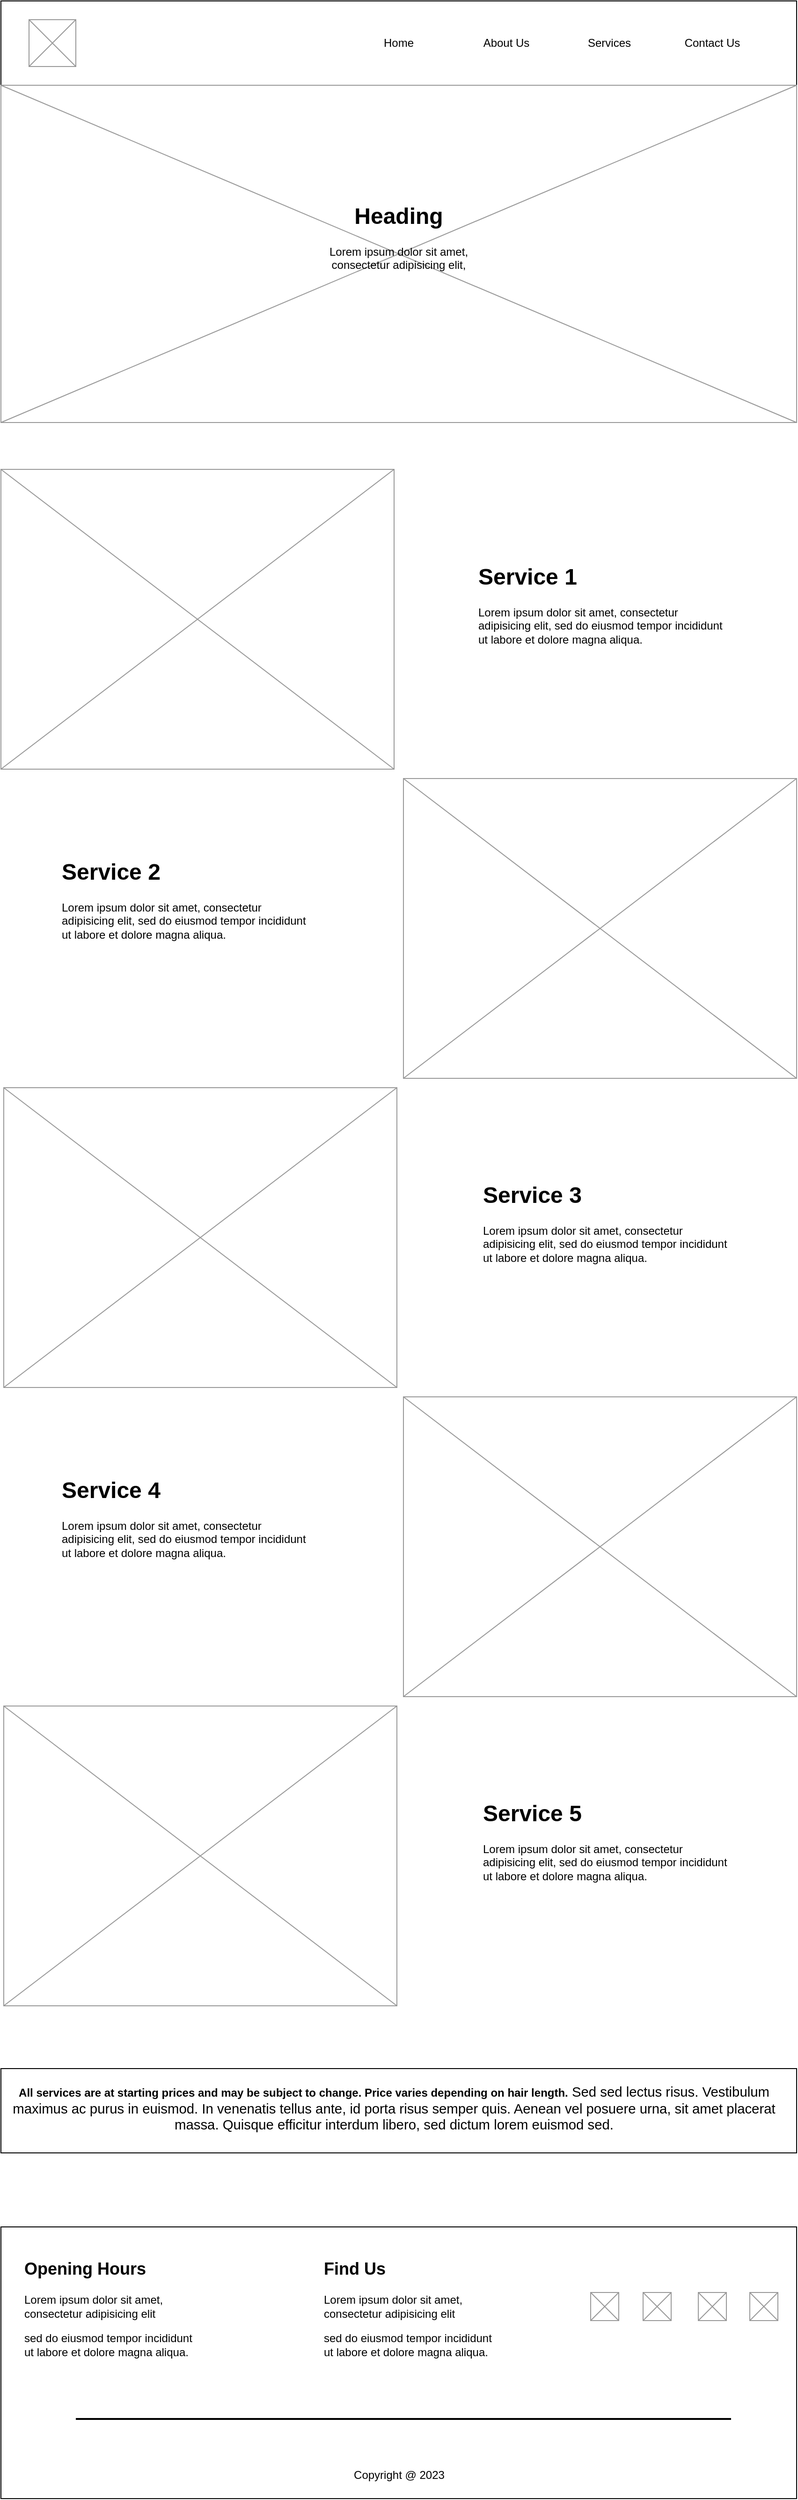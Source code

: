 <mxfile version="22.0.3" type="device">
  <diagram name="Page-1" id="f9U9xa3w1w7x5-3gpHlx">
    <mxGraphModel dx="1098" dy="828" grid="1" gridSize="10" guides="1" tooltips="1" connect="1" arrows="1" fold="1" page="1" pageScale="1" pageWidth="850" pageHeight="1100" math="0" shadow="0">
      <root>
        <mxCell id="0" />
        <mxCell id="1" parent="0" />
        <mxCell id="l4FqqeskqXj6y2RGuVp2-1" value="" style="rounded=0;whiteSpace=wrap;html=1;" vertex="1" parent="1">
          <mxGeometry width="850" height="90" as="geometry" />
        </mxCell>
        <mxCell id="l4FqqeskqXj6y2RGuVp2-2" style="edgeStyle=orthogonalEdgeStyle;rounded=0;orthogonalLoop=1;jettySize=auto;html=1;exitX=0.5;exitY=1;exitDx=0;exitDy=0;" edge="1" parent="1" source="l4FqqeskqXj6y2RGuVp2-1" target="l4FqqeskqXj6y2RGuVp2-1">
          <mxGeometry relative="1" as="geometry" />
        </mxCell>
        <mxCell id="l4FqqeskqXj6y2RGuVp2-3" value="" style="verticalLabelPosition=bottom;shadow=0;dashed=0;align=center;html=1;verticalAlign=top;strokeWidth=1;shape=mxgraph.mockup.graphics.simpleIcon;strokeColor=#999999;fontSize=13;fontColor=#0066CC;" vertex="1" parent="1">
          <mxGeometry x="30" y="20" width="50" height="50" as="geometry" />
        </mxCell>
        <mxCell id="l4FqqeskqXj6y2RGuVp2-4" value="Home" style="text;html=1;strokeColor=none;fillColor=none;align=center;verticalAlign=middle;whiteSpace=wrap;rounded=0;" vertex="1" parent="1">
          <mxGeometry x="385" y="30" width="80" height="30" as="geometry" />
        </mxCell>
        <mxCell id="l4FqqeskqXj6y2RGuVp2-5" value="Services" style="text;html=1;strokeColor=none;fillColor=none;align=center;verticalAlign=middle;whiteSpace=wrap;rounded=0;" vertex="1" parent="1">
          <mxGeometry x="610" y="30" width="80" height="30" as="geometry" />
        </mxCell>
        <mxCell id="l4FqqeskqXj6y2RGuVp2-6" value="About Us" style="text;html=1;strokeColor=none;fillColor=none;align=center;verticalAlign=middle;whiteSpace=wrap;rounded=0;" vertex="1" parent="1">
          <mxGeometry x="500" y="30" width="80" height="30" as="geometry" />
        </mxCell>
        <mxCell id="l4FqqeskqXj6y2RGuVp2-7" value="Contact Us" style="text;html=1;strokeColor=none;fillColor=none;align=center;verticalAlign=middle;whiteSpace=wrap;rounded=0;" vertex="1" parent="1">
          <mxGeometry x="720" y="30" width="80" height="30" as="geometry" />
        </mxCell>
        <mxCell id="l4FqqeskqXj6y2RGuVp2-8" value="" style="verticalLabelPosition=bottom;shadow=0;dashed=0;align=center;html=1;verticalAlign=top;strokeWidth=1;shape=mxgraph.mockup.graphics.simpleIcon;strokeColor=#999999;fontSize=13;fontColor=#0066CC;" vertex="1" parent="1">
          <mxGeometry y="90" width="850" height="360" as="geometry" />
        </mxCell>
        <mxCell id="l4FqqeskqXj6y2RGuVp2-9" value="&lt;h1&gt;Heading&lt;/h1&gt;&lt;p&gt;Lorem ipsum dolor sit amet, consectetur adipisicing elit,&lt;/p&gt;" style="text;html=1;strokeColor=none;fillColor=none;spacing=5;spacingTop=-20;whiteSpace=wrap;overflow=hidden;rounded=0;align=center;" vertex="1" parent="1">
          <mxGeometry x="335" y="210" width="180" height="90" as="geometry" />
        </mxCell>
        <mxCell id="l4FqqeskqXj6y2RGuVp2-10" value="" style="rounded=0;whiteSpace=wrap;html=1;" vertex="1" parent="1">
          <mxGeometry y="2376" width="850" height="290" as="geometry" />
        </mxCell>
        <mxCell id="l4FqqeskqXj6y2RGuVp2-11" value="&lt;h2&gt;Opening Hours&amp;nbsp;&lt;/h2&gt;&lt;p&gt;Lorem ipsum dolor sit amet, consectetur adipisicing elit&lt;/p&gt;&lt;p&gt;sed do eiusmod tempor incididunt ut labore et dolore magna aliqua.&lt;br&gt;&lt;/p&gt;" style="text;html=1;strokeColor=none;fillColor=none;spacing=5;spacingTop=-20;whiteSpace=wrap;overflow=hidden;rounded=0;" vertex="1" parent="1">
          <mxGeometry x="20" y="2406" width="190" height="120" as="geometry" />
        </mxCell>
        <mxCell id="l4FqqeskqXj6y2RGuVp2-12" value="&lt;h2&gt;Find Us&lt;/h2&gt;&lt;p&gt;Lorem ipsum dolor sit amet, consectetur adipisicing elit&lt;/p&gt;&lt;p&gt;sed do eiusmod tempor incididunt ut labore et dolore magna aliqua.&lt;br&gt;&lt;/p&gt;" style="text;html=1;strokeColor=none;fillColor=none;spacing=5;spacingTop=-20;whiteSpace=wrap;overflow=hidden;rounded=0;" vertex="1" parent="1">
          <mxGeometry x="340" y="2406" width="190" height="120" as="geometry" />
        </mxCell>
        <mxCell id="l4FqqeskqXj6y2RGuVp2-13" value="" style="verticalLabelPosition=bottom;shadow=0;dashed=0;align=center;html=1;verticalAlign=top;strokeWidth=1;shape=mxgraph.mockup.graphics.simpleIcon;strokeColor=#999999;fontSize=13;fontColor=#0066CC;" vertex="1" parent="1">
          <mxGeometry x="800" y="2446" width="30" height="30" as="geometry" />
        </mxCell>
        <mxCell id="l4FqqeskqXj6y2RGuVp2-14" value="" style="verticalLabelPosition=bottom;shadow=0;dashed=0;align=center;html=1;verticalAlign=top;strokeWidth=1;shape=mxgraph.mockup.graphics.simpleIcon;strokeColor=#999999;fontSize=13;fontColor=#0066CC;" vertex="1" parent="1">
          <mxGeometry x="745" y="2446" width="30" height="30" as="geometry" />
        </mxCell>
        <mxCell id="l4FqqeskqXj6y2RGuVp2-15" value="" style="verticalLabelPosition=bottom;shadow=0;dashed=0;align=center;html=1;verticalAlign=top;strokeWidth=1;shape=mxgraph.mockup.graphics.simpleIcon;strokeColor=#999999;fontSize=13;fontColor=#0066CC;" vertex="1" parent="1">
          <mxGeometry x="630" y="2446" width="30" height="30" as="geometry" />
        </mxCell>
        <mxCell id="l4FqqeskqXj6y2RGuVp2-16" value="" style="verticalLabelPosition=bottom;shadow=0;dashed=0;align=center;html=1;verticalAlign=top;strokeWidth=1;shape=mxgraph.mockup.graphics.simpleIcon;strokeColor=#999999;fontSize=13;fontColor=#0066CC;" vertex="1" parent="1">
          <mxGeometry x="686" y="2446" width="30" height="30" as="geometry" />
        </mxCell>
        <mxCell id="l4FqqeskqXj6y2RGuVp2-17" value="Copyright @ 2023" style="text;html=1;strokeColor=none;fillColor=none;align=center;verticalAlign=middle;whiteSpace=wrap;rounded=0;" vertex="1" parent="1">
          <mxGeometry x="353" y="2626" width="145" height="30" as="geometry" />
        </mxCell>
        <mxCell id="l4FqqeskqXj6y2RGuVp2-18" value="" style="line;strokeWidth=2;html=1;" vertex="1" parent="1">
          <mxGeometry x="80" y="2576" width="700" height="10" as="geometry" />
        </mxCell>
        <mxCell id="l4FqqeskqXj6y2RGuVp2-19" value="" style="verticalLabelPosition=bottom;shadow=0;dashed=0;align=center;html=1;verticalAlign=top;strokeWidth=1;shape=mxgraph.mockup.graphics.simpleIcon;strokeColor=#999999;fontSize=13;fontColor=#0066CC;" vertex="1" parent="1">
          <mxGeometry x="430" y="830" width="420" height="320" as="geometry" />
        </mxCell>
        <mxCell id="l4FqqeskqXj6y2RGuVp2-20" value="&lt;h1&gt;Service 2&lt;/h1&gt;&lt;p&gt;Lorem ipsum dolor sit amet, consectetur adipisicing elit, sed do eiusmod tempor incididunt ut labore et dolore magna aliqua.&lt;/p&gt;" style="text;html=1;strokeColor=none;fillColor=none;spacing=5;spacingTop=-20;whiteSpace=wrap;overflow=hidden;rounded=0;" vertex="1" parent="1">
          <mxGeometry x="60" y="910" width="280" height="130" as="geometry" />
        </mxCell>
        <mxCell id="l4FqqeskqXj6y2RGuVp2-21" value="" style="verticalLabelPosition=bottom;shadow=0;dashed=0;align=center;html=1;verticalAlign=top;strokeWidth=1;shape=mxgraph.mockup.graphics.simpleIcon;strokeColor=#999999;fontSize=13;fontColor=#0066CC;" vertex="1" parent="1">
          <mxGeometry x="3" y="1160" width="420" height="320" as="geometry" />
        </mxCell>
        <mxCell id="l4FqqeskqXj6y2RGuVp2-22" value="&lt;h1&gt;Service 3&lt;/h1&gt;&lt;p&gt;Lorem ipsum dolor sit amet, consectetur adipisicing elit, sed do eiusmod tempor incididunt ut labore et dolore magna aliqua.&lt;/p&gt;" style="text;html=1;strokeColor=none;fillColor=none;spacing=5;spacingTop=-20;whiteSpace=wrap;overflow=hidden;rounded=0;" vertex="1" parent="1">
          <mxGeometry x="510" y="1255" width="280" height="130" as="geometry" />
        </mxCell>
        <mxCell id="l4FqqeskqXj6y2RGuVp2-23" value="" style="verticalLabelPosition=bottom;shadow=0;dashed=0;align=center;html=1;verticalAlign=top;strokeWidth=1;shape=mxgraph.mockup.graphics.simpleIcon;strokeColor=#999999;fontSize=13;fontColor=#0066CC;" vertex="1" parent="1">
          <mxGeometry y="500" width="420" height="320" as="geometry" />
        </mxCell>
        <mxCell id="l4FqqeskqXj6y2RGuVp2-24" value="&lt;h1&gt;Service 1&lt;/h1&gt;&lt;p&gt;Lorem ipsum dolor sit amet, consectetur adipisicing elit, sed do eiusmod tempor incididunt ut labore et dolore magna aliqua.&lt;/p&gt;" style="text;html=1;strokeColor=none;fillColor=none;spacing=5;spacingTop=-20;whiteSpace=wrap;overflow=hidden;rounded=0;" vertex="1" parent="1">
          <mxGeometry x="505" y="595" width="280" height="130" as="geometry" />
        </mxCell>
        <mxCell id="l4FqqeskqXj6y2RGuVp2-32" value="" style="verticalLabelPosition=bottom;shadow=0;dashed=0;align=center;html=1;verticalAlign=top;strokeWidth=1;shape=mxgraph.mockup.graphics.simpleIcon;strokeColor=#999999;fontSize=13;fontColor=#0066CC;" vertex="1" parent="1">
          <mxGeometry x="430" y="1490" width="420" height="320" as="geometry" />
        </mxCell>
        <mxCell id="l4FqqeskqXj6y2RGuVp2-33" value="&lt;h1&gt;Service 4&lt;/h1&gt;&lt;p&gt;Lorem ipsum dolor sit amet, consectetur adipisicing elit, sed do eiusmod tempor incididunt ut labore et dolore magna aliqua.&lt;/p&gt;" style="text;html=1;strokeColor=none;fillColor=none;spacing=5;spacingTop=-20;whiteSpace=wrap;overflow=hidden;rounded=0;" vertex="1" parent="1">
          <mxGeometry x="60" y="1570" width="280" height="130" as="geometry" />
        </mxCell>
        <mxCell id="l4FqqeskqXj6y2RGuVp2-34" value="" style="verticalLabelPosition=bottom;shadow=0;dashed=0;align=center;html=1;verticalAlign=top;strokeWidth=1;shape=mxgraph.mockup.graphics.simpleIcon;strokeColor=#999999;fontSize=13;fontColor=#0066CC;" vertex="1" parent="1">
          <mxGeometry x="3" y="1820" width="420" height="320" as="geometry" />
        </mxCell>
        <mxCell id="l4FqqeskqXj6y2RGuVp2-35" value="&lt;h1&gt;Service 5&lt;/h1&gt;&lt;p&gt;Lorem ipsum dolor sit amet, consectetur adipisicing elit, sed do eiusmod tempor incididunt ut labore et dolore magna aliqua.&lt;/p&gt;" style="text;html=1;strokeColor=none;fillColor=none;spacing=5;spacingTop=-20;whiteSpace=wrap;overflow=hidden;rounded=0;" vertex="1" parent="1">
          <mxGeometry x="510" y="1915" width="280" height="130" as="geometry" />
        </mxCell>
        <mxCell id="l4FqqeskqXj6y2RGuVp2-36" value="" style="rounded=0;whiteSpace=wrap;html=1;" vertex="1" parent="1">
          <mxGeometry y="2207" width="850" height="90" as="geometry" />
        </mxCell>
        <mxCell id="l4FqqeskqXj6y2RGuVp2-37" value="&lt;b&gt;All services are at starting prices and may be subject to change. Price varies depending on hair length.&lt;/b&gt;&lt;span style=&quot;color: rgb(68, 68, 68); font-family: Calibri, sans-serif, &amp;quot;Mongolian Baiti&amp;quot;, &amp;quot;Microsoft Yi Baiti&amp;quot;, &amp;quot;Javanese Text&amp;quot;, &amp;quot;Yu Gothic&amp;quot;; font-size: 14.667px; text-align: left;&quot;&gt;&amp;nbsp;&lt;/span&gt;&lt;span style=&quot;font-family: Calibri, sans-serif, &amp;quot;Mongolian Baiti&amp;quot;, &amp;quot;Microsoft Yi Baiti&amp;quot;, &amp;quot;Javanese Text&amp;quot;, &amp;quot;Yu Gothic&amp;quot;; font-size: 14.667px; text-align: left;&quot;&gt;Sed&lt;/span&gt;&lt;span style=&quot;font-family: Calibri, sans-serif, &amp;quot;Mongolian Baiti&amp;quot;, &amp;quot;Microsoft Yi Baiti&amp;quot;, &amp;quot;Javanese Text&amp;quot;, &amp;quot;Yu Gothic&amp;quot;; font-size: 14.667px; text-align: left;&quot;&gt; &lt;/span&gt;&lt;span style=&quot;font-family: Calibri, sans-serif, &amp;quot;Mongolian Baiti&amp;quot;, &amp;quot;Microsoft Yi Baiti&amp;quot;, &amp;quot;Javanese Text&amp;quot;, &amp;quot;Yu Gothic&amp;quot;; font-size: 14.667px; text-align: left;&quot;&gt;sed lectus risus. Vestibulum maximus ac purus in euismod. In venenatis tellus ante, id porta risus semper quis. Aenean vel posuere urna, sit amet placerat massa. Quisque efficitur interdum libero, sed dictum lorem euismod sed.&lt;/span&gt;" style="text;html=1;strokeColor=none;fillColor=none;align=center;verticalAlign=middle;whiteSpace=wrap;rounded=0;" vertex="1" parent="1">
          <mxGeometry x="10" y="2210" width="820" height="80" as="geometry" />
        </mxCell>
      </root>
    </mxGraphModel>
  </diagram>
</mxfile>
